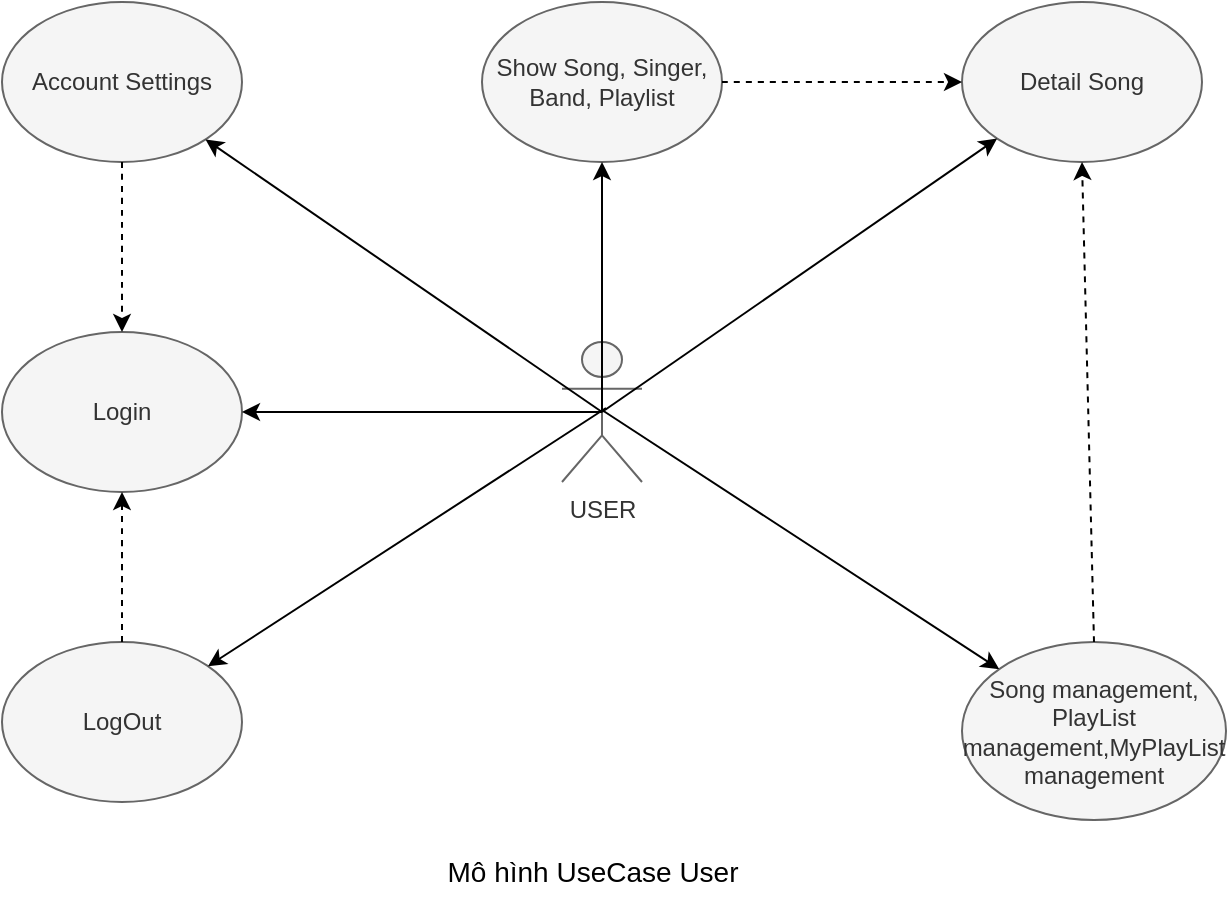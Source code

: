 <mxfile version="20.5.3" type="embed"><diagram id="HEaNkH6Dc8aw8q-a6jQP" name="Page-1"><mxGraphModel dx="725" dy="519" grid="0" gridSize="10" guides="1" tooltips="1" connect="1" arrows="1" fold="1" page="1" pageScale="1" pageWidth="850" pageHeight="1100" background="#ffffff" math="0" shadow="0"><root><mxCell id="0"/><mxCell id="1" parent="0"/><mxCell id="2" value="USER" style="shape=umlActor;verticalLabelPosition=bottom;verticalAlign=top;html=1;outlineConnect=0;fillColor=#f5f5f5;fontColor=#333333;strokeColor=#666666;" vertex="1" parent="1"><mxGeometry x="320" y="210" width="40" height="70" as="geometry"/></mxCell><mxCell id="4" value="Login" style="ellipse;whiteSpace=wrap;html=1;fillColor=#f5f5f5;fontColor=#333333;strokeColor=#666666;" vertex="1" parent="1"><mxGeometry x="40" y="205" width="120" height="80" as="geometry"/></mxCell><mxCell id="6" value="Account Settings" style="ellipse;whiteSpace=wrap;html=1;fillColor=#f5f5f5;fontColor=#333333;strokeColor=#666666;" vertex="1" parent="1"><mxGeometry x="40" y="40" width="120" height="80" as="geometry"/></mxCell><mxCell id="7" value="Show Song, Singer, Band, Playlist" style="ellipse;whiteSpace=wrap;html=1;fillColor=#f5f5f5;fontColor=#333333;strokeColor=#666666;" vertex="1" parent="1"><mxGeometry x="280" y="40" width="120" height="80" as="geometry"/></mxCell><mxCell id="8" value="Detail Song" style="ellipse;whiteSpace=wrap;html=1;fillColor=#f5f5f5;fontColor=#333333;strokeColor=#666666;" vertex="1" parent="1"><mxGeometry x="520" y="40" width="120" height="80" as="geometry"/></mxCell><mxCell id="11" value="LogOut" style="ellipse;whiteSpace=wrap;html=1;fillColor=#f5f5f5;fontColor=#333333;strokeColor=#666666;" vertex="1" parent="1"><mxGeometry x="40" y="360" width="120" height="80" as="geometry"/></mxCell><mxCell id="12" value="Song management, PlayList management,MyPlayList management" style="ellipse;whiteSpace=wrap;html=1;fillColor=#f5f5f5;fontColor=#333333;strokeColor=#666666;" vertex="1" parent="1"><mxGeometry x="520" y="360" width="132" height="89" as="geometry"/></mxCell><mxCell id="14" value="" style="endArrow=classic;html=1;rounded=0;fontFamily=Times New Roman;fontColor=#000000;strokeColor=#000000;exitX=0.5;exitY=0.5;exitDx=0;exitDy=0;exitPerimeter=0;entryX=0.5;entryY=1;entryDx=0;entryDy=0;" edge="1" parent="1" source="2" target="7"><mxGeometry width="50" height="50" relative="1" as="geometry"><mxPoint x="100" y="260" as="sourcePoint"/><mxPoint x="300" y="150" as="targetPoint"/></mxGeometry></mxCell><mxCell id="15" value="" style="endArrow=classic;html=1;rounded=0;fontFamily=Times New Roman;fontColor=#000000;strokeColor=#000000;entryX=1;entryY=0.5;entryDx=0;entryDy=0;exitX=0.5;exitY=0.5;exitDx=0;exitDy=0;exitPerimeter=0;" edge="1" parent="1" source="2" target="4"><mxGeometry width="50" height="50" relative="1" as="geometry"><mxPoint x="310" y="270" as="sourcePoint"/><mxPoint x="310" y="160" as="targetPoint"/></mxGeometry></mxCell><mxCell id="16" value="" style="endArrow=classic;html=1;rounded=0;fontFamily=Times New Roman;fontColor=#000000;strokeColor=#000000;exitX=0.5;exitY=0.5;exitDx=0;exitDy=0;exitPerimeter=0;" edge="1" parent="1" source="2" target="6"><mxGeometry width="50" height="50" relative="1" as="geometry"><mxPoint x="120" y="280" as="sourcePoint"/><mxPoint x="320" y="170" as="targetPoint"/></mxGeometry></mxCell><mxCell id="17" value="" style="endArrow=classic;html=1;rounded=0;fontFamily=Times New Roman;fontColor=#000000;strokeColor=#000000;exitX=0.5;exitY=0.5;exitDx=0;exitDy=0;exitPerimeter=0;entryX=0;entryY=1;entryDx=0;entryDy=0;" edge="1" parent="1" source="2" target="8"><mxGeometry width="50" height="50" relative="1" as="geometry"><mxPoint x="130" y="290" as="sourcePoint"/><mxPoint x="330" y="180" as="targetPoint"/></mxGeometry></mxCell><mxCell id="18" value="" style="endArrow=classic;html=1;rounded=0;fontFamily=Times New Roman;fontColor=#000000;strokeColor=#000000;" edge="1" parent="1" target="11"><mxGeometry width="50" height="50" relative="1" as="geometry"><mxPoint x="342" y="243" as="sourcePoint"/><mxPoint x="340" y="190" as="targetPoint"/></mxGeometry></mxCell><mxCell id="19" value="" style="endArrow=classic;html=1;rounded=0;fontFamily=Times New Roman;fontColor=#000000;strokeColor=#000000;" edge="1" parent="1" target="12"><mxGeometry width="50" height="50" relative="1" as="geometry"><mxPoint x="340" y="244" as="sourcePoint"/><mxPoint x="350" y="200" as="targetPoint"/></mxGeometry></mxCell><mxCell id="27" value="" style="endArrow=classic;html=1;dashed=1;strokeColor=#000000;curved=1;entryX=0.5;entryY=1;entryDx=0;entryDy=0;exitX=0.5;exitY=0;exitDx=0;exitDy=0;" edge="1" parent="1" source="11" target="4"><mxGeometry width="50" height="50" relative="1" as="geometry"><mxPoint x="160" y="330" as="sourcePoint"/><mxPoint x="400" y="240" as="targetPoint"/></mxGeometry></mxCell><mxCell id="28" value="" style="endArrow=classic;html=1;dashed=1;strokeColor=#000000;curved=1;entryX=0.5;entryY=0;entryDx=0;entryDy=0;exitX=0.5;exitY=1;exitDx=0;exitDy=0;" edge="1" parent="1" source="6" target="4"><mxGeometry width="50" height="50" relative="1" as="geometry"><mxPoint x="70" y="170" as="sourcePoint"/><mxPoint x="110" y="370" as="targetPoint"/></mxGeometry></mxCell><mxCell id="29" value="" style="endArrow=classic;html=1;dashed=1;strokeColor=#000000;curved=1;exitX=1;exitY=0.5;exitDx=0;exitDy=0;entryX=0;entryY=0.5;entryDx=0;entryDy=0;" edge="1" parent="1" source="7" target="8"><mxGeometry width="50" height="50" relative="1" as="geometry"><mxPoint x="120" y="305" as="sourcePoint"/><mxPoint x="120" y="380" as="targetPoint"/></mxGeometry></mxCell><mxCell id="31" value="" style="endArrow=classic;html=1;dashed=1;strokeColor=#000000;curved=1;exitX=0.5;exitY=0;exitDx=0;exitDy=0;entryX=0.5;entryY=1;entryDx=0;entryDy=0;" edge="1" parent="1" source="12" target="8"><mxGeometry width="50" height="50" relative="1" as="geometry"><mxPoint x="140" y="325" as="sourcePoint"/><mxPoint x="140" y="400" as="targetPoint"/></mxGeometry></mxCell><mxCell id="35" value="Mô hình UseCase User" style="text;html=1;align=center;verticalAlign=middle;resizable=0;points=[];autosize=1;strokeColor=none;fillColor=none;fontSize=14;fontColor=#000000;" vertex="1" parent="1"><mxGeometry x="250" y="460" width="170" height="30" as="geometry"/></mxCell></root></mxGraphModel></diagram></mxfile>